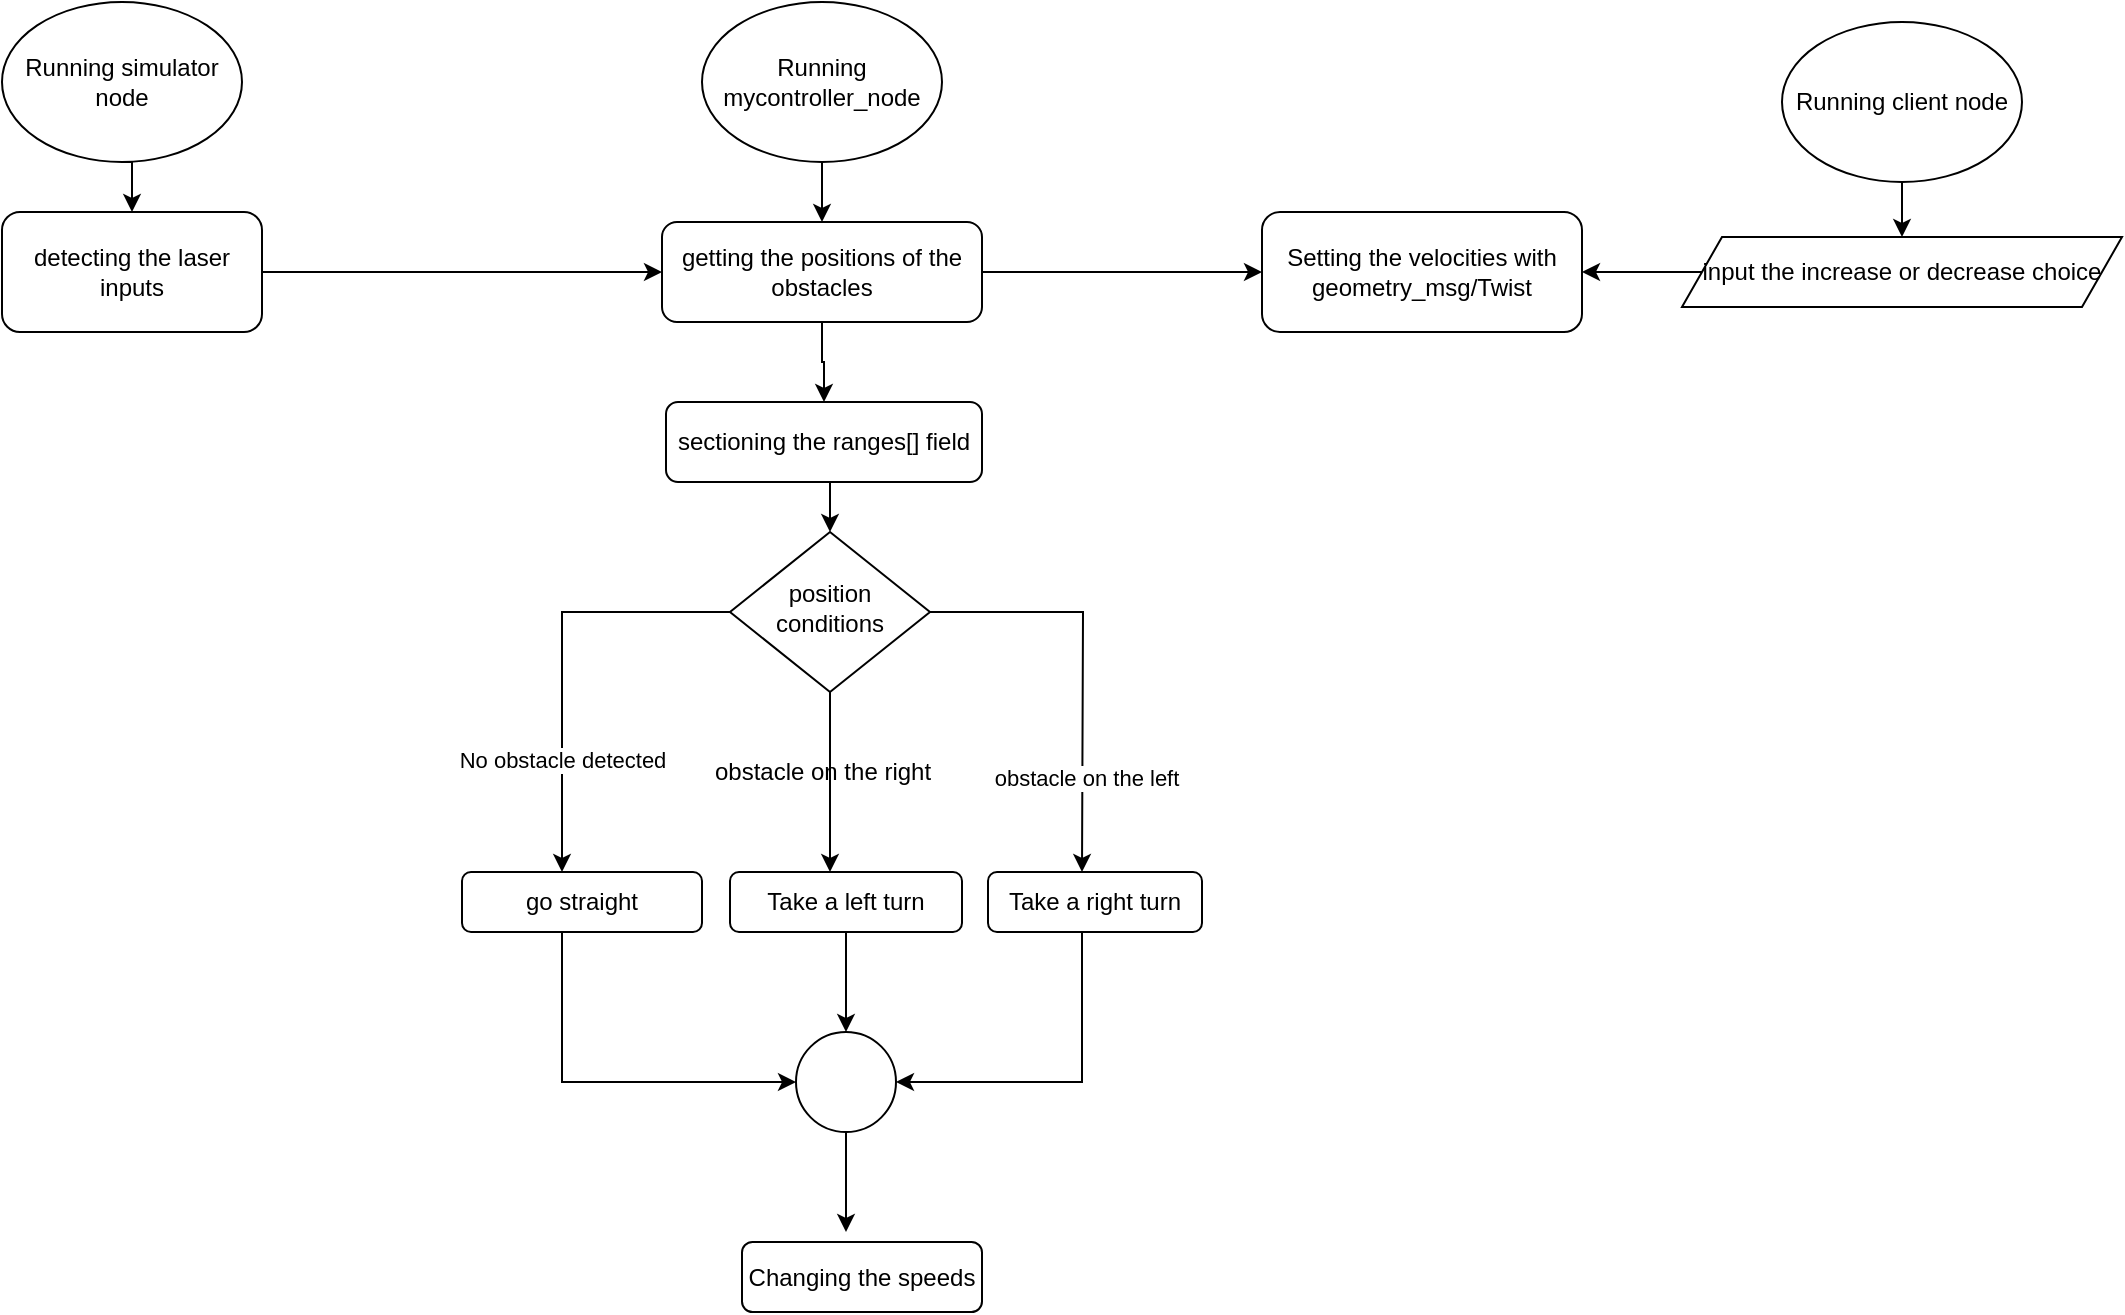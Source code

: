 <mxfile version="16.0.0" type="github">
  <diagram id="C5RBs43oDa-KdzZeNtuy" name="Page-1">
    <mxGraphModel dx="2621" dy="823" grid="0" gridSize="10" guides="1" tooltips="1" connect="1" arrows="1" fold="1" page="1" pageScale="1" pageWidth="827" pageHeight="1169" math="0" shadow="0">
      <root>
        <mxCell id="WIyWlLk6GJQsqaUBKTNV-0" />
        <mxCell id="WIyWlLk6GJQsqaUBKTNV-1" parent="WIyWlLk6GJQsqaUBKTNV-0" />
        <mxCell id="vVGMvVbjNzxJvvJhpUVR-12" style="edgeStyle=orthogonalEdgeStyle;rounded=0;orthogonalLoop=1;jettySize=auto;html=1;exitX=1;exitY=0.5;exitDx=0;exitDy=0;entryX=0;entryY=0.5;entryDx=0;entryDy=0;" edge="1" parent="WIyWlLk6GJQsqaUBKTNV-1" source="WIyWlLk6GJQsqaUBKTNV-3" target="WIyWlLk6GJQsqaUBKTNV-7">
          <mxGeometry relative="1" as="geometry">
            <mxPoint x="220" y="210" as="targetPoint" />
          </mxGeometry>
        </mxCell>
        <mxCell id="vVGMvVbjNzxJvvJhpUVR-36" value="" style="edgeStyle=orthogonalEdgeStyle;rounded=0;orthogonalLoop=1;jettySize=auto;html=1;" edge="1" parent="WIyWlLk6GJQsqaUBKTNV-1" source="WIyWlLk6GJQsqaUBKTNV-3" target="WIyWlLk6GJQsqaUBKTNV-12">
          <mxGeometry relative="1" as="geometry" />
        </mxCell>
        <mxCell id="WIyWlLk6GJQsqaUBKTNV-3" value="getting the positions of the obstacles " style="rounded=1;whiteSpace=wrap;html=1;fontSize=12;glass=0;strokeWidth=1;shadow=0;" parent="WIyWlLk6GJQsqaUBKTNV-1" vertex="1">
          <mxGeometry x="100" y="110" width="160" height="50" as="geometry" />
        </mxCell>
        <mxCell id="WIyWlLk6GJQsqaUBKTNV-7" value="Setting the velocities with geometry_msg/Twist" style="rounded=1;whiteSpace=wrap;html=1;fontSize=12;glass=0;strokeWidth=1;shadow=0;" parent="WIyWlLk6GJQsqaUBKTNV-1" vertex="1">
          <mxGeometry x="400" y="105" width="160" height="60" as="geometry" />
        </mxCell>
        <mxCell id="vVGMvVbjNzxJvvJhpUVR-16" style="edgeStyle=orthogonalEdgeStyle;rounded=0;orthogonalLoop=1;jettySize=auto;html=1;exitX=0.5;exitY=1;exitDx=0;exitDy=0;" edge="1" parent="WIyWlLk6GJQsqaUBKTNV-1" source="WIyWlLk6GJQsqaUBKTNV-10">
          <mxGeometry relative="1" as="geometry">
            <mxPoint x="184" y="435" as="targetPoint" />
          </mxGeometry>
        </mxCell>
        <mxCell id="vVGMvVbjNzxJvvJhpUVR-17" style="edgeStyle=orthogonalEdgeStyle;rounded=0;orthogonalLoop=1;jettySize=auto;html=1;exitX=1;exitY=0.5;exitDx=0;exitDy=0;" edge="1" parent="WIyWlLk6GJQsqaUBKTNV-1" source="WIyWlLk6GJQsqaUBKTNV-10">
          <mxGeometry relative="1" as="geometry">
            <mxPoint x="310" y="435" as="targetPoint" />
          </mxGeometry>
        </mxCell>
        <mxCell id="vVGMvVbjNzxJvvJhpUVR-20" value="obstacle on the left" style="edgeLabel;html=1;align=center;verticalAlign=middle;resizable=0;points=[];" vertex="1" connectable="0" parent="vVGMvVbjNzxJvvJhpUVR-17">
          <mxGeometry x="0.548" y="2" relative="1" as="geometry">
            <mxPoint y="-1" as="offset" />
          </mxGeometry>
        </mxCell>
        <mxCell id="vVGMvVbjNzxJvvJhpUVR-23" style="edgeStyle=orthogonalEdgeStyle;rounded=0;orthogonalLoop=1;jettySize=auto;html=1;exitX=0;exitY=0.5;exitDx=0;exitDy=0;entryX=0.5;entryY=0;entryDx=0;entryDy=0;" edge="1" parent="WIyWlLk6GJQsqaUBKTNV-1" source="WIyWlLk6GJQsqaUBKTNV-10">
          <mxGeometry relative="1" as="geometry">
            <mxPoint x="50.0" y="435" as="targetPoint" />
            <Array as="points">
              <mxPoint x="50" y="305" />
            </Array>
          </mxGeometry>
        </mxCell>
        <mxCell id="vVGMvVbjNzxJvvJhpUVR-24" value="No obstacle detected" style="edgeLabel;html=1;align=center;verticalAlign=middle;resizable=0;points=[];" vertex="1" connectable="0" parent="vVGMvVbjNzxJvvJhpUVR-23">
          <mxGeometry x="0.161" y="2" relative="1" as="geometry">
            <mxPoint x="-2" y="34" as="offset" />
          </mxGeometry>
        </mxCell>
        <mxCell id="WIyWlLk6GJQsqaUBKTNV-10" value="position conditions" style="rhombus;whiteSpace=wrap;html=1;shadow=0;fontFamily=Helvetica;fontSize=12;align=center;strokeWidth=1;spacing=6;spacingTop=-4;" parent="WIyWlLk6GJQsqaUBKTNV-1" vertex="1">
          <mxGeometry x="134" y="265" width="100" height="80" as="geometry" />
        </mxCell>
        <mxCell id="vVGMvVbjNzxJvvJhpUVR-28" style="edgeStyle=orthogonalEdgeStyle;rounded=0;orthogonalLoop=1;jettySize=auto;html=1;exitX=0.5;exitY=1;exitDx=0;exitDy=0;entryX=0;entryY=0.5;entryDx=0;entryDy=0;" edge="1" parent="WIyWlLk6GJQsqaUBKTNV-1" target="vVGMvVbjNzxJvvJhpUVR-27">
          <mxGeometry relative="1" as="geometry">
            <mxPoint x="50.0" y="465" as="sourcePoint" />
            <Array as="points">
              <mxPoint x="50" y="455" />
              <mxPoint x="50" y="540" />
            </Array>
          </mxGeometry>
        </mxCell>
        <mxCell id="WIyWlLk6GJQsqaUBKTNV-11" value="go straight" style="rounded=1;whiteSpace=wrap;html=1;fontSize=12;glass=0;strokeWidth=1;shadow=0;" parent="WIyWlLk6GJQsqaUBKTNV-1" vertex="1">
          <mxGeometry y="435" width="120" height="30" as="geometry" />
        </mxCell>
        <mxCell id="vVGMvVbjNzxJvvJhpUVR-14" style="edgeStyle=orthogonalEdgeStyle;rounded=0;orthogonalLoop=1;jettySize=auto;html=1;exitX=0.5;exitY=1;exitDx=0;exitDy=0;entryX=0.5;entryY=0;entryDx=0;entryDy=0;" edge="1" parent="WIyWlLk6GJQsqaUBKTNV-1" source="WIyWlLk6GJQsqaUBKTNV-12" target="WIyWlLk6GJQsqaUBKTNV-10">
          <mxGeometry relative="1" as="geometry" />
        </mxCell>
        <mxCell id="WIyWlLk6GJQsqaUBKTNV-12" value="sectioning the ranges[] field" style="rounded=1;whiteSpace=wrap;html=1;fontSize=12;glass=0;strokeWidth=1;shadow=0;" parent="WIyWlLk6GJQsqaUBKTNV-1" vertex="1">
          <mxGeometry x="102" y="200" width="158" height="40" as="geometry" />
        </mxCell>
        <mxCell id="vVGMvVbjNzxJvvJhpUVR-4" style="edgeStyle=orthogonalEdgeStyle;rounded=0;orthogonalLoop=1;jettySize=auto;html=1;exitX=0.5;exitY=1;exitDx=0;exitDy=0;entryX=0.5;entryY=0;entryDx=0;entryDy=0;" edge="1" parent="WIyWlLk6GJQsqaUBKTNV-1" source="vVGMvVbjNzxJvvJhpUVR-0" target="WIyWlLk6GJQsqaUBKTNV-3">
          <mxGeometry relative="1" as="geometry" />
        </mxCell>
        <mxCell id="vVGMvVbjNzxJvvJhpUVR-0" value="Running mycontroller_node" style="ellipse;whiteSpace=wrap;html=1;" vertex="1" parent="WIyWlLk6GJQsqaUBKTNV-1">
          <mxGeometry x="120" width="120" height="80" as="geometry" />
        </mxCell>
        <mxCell id="vVGMvVbjNzxJvvJhpUVR-35" style="edgeStyle=orthogonalEdgeStyle;rounded=0;orthogonalLoop=1;jettySize=auto;html=1;exitX=0.5;exitY=1;exitDx=0;exitDy=0;entryX=0.5;entryY=0;entryDx=0;entryDy=0;" edge="1" parent="WIyWlLk6GJQsqaUBKTNV-1" source="vVGMvVbjNzxJvvJhpUVR-1" target="vVGMvVbjNzxJvvJhpUVR-34">
          <mxGeometry relative="1" as="geometry" />
        </mxCell>
        <mxCell id="vVGMvVbjNzxJvvJhpUVR-1" value="Running client node" style="ellipse;whiteSpace=wrap;html=1;" vertex="1" parent="WIyWlLk6GJQsqaUBKTNV-1">
          <mxGeometry x="660" y="10" width="120" height="80" as="geometry" />
        </mxCell>
        <mxCell id="vVGMvVbjNzxJvvJhpUVR-6" style="edgeStyle=orthogonalEdgeStyle;rounded=0;orthogonalLoop=1;jettySize=auto;html=1;exitX=0.5;exitY=1;exitDx=0;exitDy=0;entryX=0.5;entryY=0;entryDx=0;entryDy=0;" edge="1" parent="WIyWlLk6GJQsqaUBKTNV-1" source="vVGMvVbjNzxJvvJhpUVR-2" target="vVGMvVbjNzxJvvJhpUVR-5">
          <mxGeometry relative="1" as="geometry" />
        </mxCell>
        <mxCell id="vVGMvVbjNzxJvvJhpUVR-2" value="Running simulator node" style="ellipse;whiteSpace=wrap;html=1;" vertex="1" parent="WIyWlLk6GJQsqaUBKTNV-1">
          <mxGeometry x="-230" width="120" height="80" as="geometry" />
        </mxCell>
        <mxCell id="vVGMvVbjNzxJvvJhpUVR-7" style="edgeStyle=orthogonalEdgeStyle;rounded=0;orthogonalLoop=1;jettySize=auto;html=1;entryX=0;entryY=0.5;entryDx=0;entryDy=0;" edge="1" parent="WIyWlLk6GJQsqaUBKTNV-1" source="vVGMvVbjNzxJvvJhpUVR-5" target="WIyWlLk6GJQsqaUBKTNV-3">
          <mxGeometry relative="1" as="geometry" />
        </mxCell>
        <mxCell id="vVGMvVbjNzxJvvJhpUVR-5" value="detecting the laser inputs " style="rounded=1;whiteSpace=wrap;html=1;" vertex="1" parent="WIyWlLk6GJQsqaUBKTNV-1">
          <mxGeometry x="-230" y="105" width="130" height="60" as="geometry" />
        </mxCell>
        <mxCell id="vVGMvVbjNzxJvvJhpUVR-19" value="obstacle on the right" style="text;html=1;align=center;verticalAlign=middle;resizable=0;points=[];autosize=1;strokeColor=none;fillColor=none;" vertex="1" parent="WIyWlLk6GJQsqaUBKTNV-1">
          <mxGeometry x="120" y="375" width="120" height="20" as="geometry" />
        </mxCell>
        <mxCell id="vVGMvVbjNzxJvvJhpUVR-22" style="edgeStyle=orthogonalEdgeStyle;rounded=0;orthogonalLoop=1;jettySize=auto;html=1;exitX=0.5;exitY=1;exitDx=0;exitDy=0;" edge="1" parent="WIyWlLk6GJQsqaUBKTNV-1">
          <mxGeometry relative="1" as="geometry">
            <mxPoint x="50.0" y="465" as="sourcePoint" />
            <mxPoint x="50.0" y="465" as="targetPoint" />
          </mxGeometry>
        </mxCell>
        <mxCell id="vVGMvVbjNzxJvvJhpUVR-30" value="" style="edgeStyle=orthogonalEdgeStyle;rounded=0;orthogonalLoop=1;jettySize=auto;html=1;" edge="1" parent="WIyWlLk6GJQsqaUBKTNV-1" source="vVGMvVbjNzxJvvJhpUVR-25" target="vVGMvVbjNzxJvvJhpUVR-27">
          <mxGeometry relative="1" as="geometry" />
        </mxCell>
        <mxCell id="vVGMvVbjNzxJvvJhpUVR-25" value="Take a left turn" style="rounded=1;whiteSpace=wrap;html=1;" vertex="1" parent="WIyWlLk6GJQsqaUBKTNV-1">
          <mxGeometry x="134" y="435" width="116" height="30" as="geometry" />
        </mxCell>
        <mxCell id="vVGMvVbjNzxJvvJhpUVR-31" style="edgeStyle=orthogonalEdgeStyle;rounded=0;orthogonalLoop=1;jettySize=auto;html=1;entryX=1;entryY=0.5;entryDx=0;entryDy=0;" edge="1" parent="WIyWlLk6GJQsqaUBKTNV-1" source="vVGMvVbjNzxJvvJhpUVR-26" target="vVGMvVbjNzxJvvJhpUVR-27">
          <mxGeometry relative="1" as="geometry">
            <Array as="points">
              <mxPoint x="310" y="540" />
            </Array>
          </mxGeometry>
        </mxCell>
        <mxCell id="vVGMvVbjNzxJvvJhpUVR-26" value="Take a right turn" style="rounded=1;whiteSpace=wrap;html=1;" vertex="1" parent="WIyWlLk6GJQsqaUBKTNV-1">
          <mxGeometry x="263" y="435" width="107" height="30" as="geometry" />
        </mxCell>
        <mxCell id="vVGMvVbjNzxJvvJhpUVR-33" style="edgeStyle=orthogonalEdgeStyle;rounded=0;orthogonalLoop=1;jettySize=auto;html=1;entryX=0.5;entryY=0;entryDx=0;entryDy=0;" edge="1" parent="WIyWlLk6GJQsqaUBKTNV-1" source="vVGMvVbjNzxJvvJhpUVR-27">
          <mxGeometry relative="1" as="geometry">
            <mxPoint x="192" y="615" as="targetPoint" />
          </mxGeometry>
        </mxCell>
        <mxCell id="vVGMvVbjNzxJvvJhpUVR-27" value="" style="ellipse;whiteSpace=wrap;html=1;aspect=fixed;" vertex="1" parent="WIyWlLk6GJQsqaUBKTNV-1">
          <mxGeometry x="167" y="515" width="50" height="50" as="geometry" />
        </mxCell>
        <mxCell id="vVGMvVbjNzxJvvJhpUVR-32" value="Changing the speeds" style="rounded=1;whiteSpace=wrap;html=1;" vertex="1" parent="WIyWlLk6GJQsqaUBKTNV-1">
          <mxGeometry x="140" y="620" width="120" height="35" as="geometry" />
        </mxCell>
        <mxCell id="vVGMvVbjNzxJvvJhpUVR-37" style="edgeStyle=orthogonalEdgeStyle;rounded=0;orthogonalLoop=1;jettySize=auto;html=1;entryX=1;entryY=0.5;entryDx=0;entryDy=0;" edge="1" parent="WIyWlLk6GJQsqaUBKTNV-1" source="vVGMvVbjNzxJvvJhpUVR-34" target="WIyWlLk6GJQsqaUBKTNV-7">
          <mxGeometry relative="1" as="geometry" />
        </mxCell>
        <mxCell id="vVGMvVbjNzxJvvJhpUVR-34" value="input the increase or decrease choice" style="shape=parallelogram;perimeter=parallelogramPerimeter;whiteSpace=wrap;html=1;fixedSize=1;" vertex="1" parent="WIyWlLk6GJQsqaUBKTNV-1">
          <mxGeometry x="610" y="117.5" width="220" height="35" as="geometry" />
        </mxCell>
      </root>
    </mxGraphModel>
  </diagram>
</mxfile>
